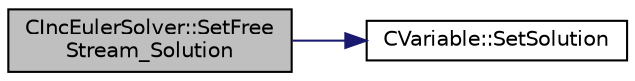 digraph "CIncEulerSolver::SetFreeStream_Solution"
{
 // LATEX_PDF_SIZE
  edge [fontname="Helvetica",fontsize="10",labelfontname="Helvetica",labelfontsize="10"];
  node [fontname="Helvetica",fontsize="10",shape=record];
  rankdir="LR";
  Node1 [label="CIncEulerSolver::SetFree\lStream_Solution",height=0.2,width=0.4,color="black", fillcolor="grey75", style="filled", fontcolor="black",tooltip="Set the solution using the Freestream values."];
  Node1 -> Node2 [color="midnightblue",fontsize="10",style="solid",fontname="Helvetica"];
  Node2 [label="CVariable::SetSolution",height=0.2,width=0.4,color="black", fillcolor="white", style="filled",URL="$classCVariable.html#a22fbbd7bc6491672843000644a05c6a5",tooltip="Set the value of the solution, all variables."];
}
